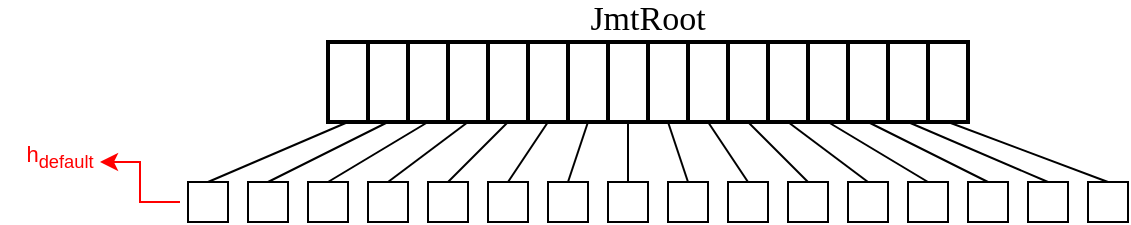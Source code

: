 <mxfile version="28.0.5">
  <diagram name="Pagina-1" id="AjR6Tb-IoWu9hcl_Ucn6">
    <mxGraphModel dx="906" dy="458" grid="1" gridSize="10" guides="1" tooltips="1" connect="1" arrows="1" fold="1" page="1" pageScale="1" pageWidth="2339" pageHeight="3300" math="0" shadow="0">
      <root>
        <mxCell id="0" />
        <mxCell id="1" parent="0" />
        <mxCell id="cwaugbciKwd2bRIjYYjd-20" value="" style="group;strokeWidth=2;" parent="1" vertex="1" connectable="0">
          <mxGeometry x="280" y="50" width="320" height="40" as="geometry" />
        </mxCell>
        <mxCell id="cwaugbciKwd2bRIjYYjd-1" value="" style="rounded=0;whiteSpace=wrap;html=1;strokeWidth=2;" parent="cwaugbciKwd2bRIjYYjd-20" vertex="1">
          <mxGeometry width="20" height="40" as="geometry" />
        </mxCell>
        <mxCell id="cwaugbciKwd2bRIjYYjd-5" value="" style="rounded=0;whiteSpace=wrap;html=1;strokeWidth=2;" parent="cwaugbciKwd2bRIjYYjd-20" vertex="1">
          <mxGeometry x="20" width="20" height="40" as="geometry" />
        </mxCell>
        <mxCell id="cwaugbciKwd2bRIjYYjd-6" value="" style="rounded=0;whiteSpace=wrap;html=1;strokeWidth=2;" parent="cwaugbciKwd2bRIjYYjd-20" vertex="1">
          <mxGeometry x="40" width="20" height="40" as="geometry" />
        </mxCell>
        <mxCell id="cwaugbciKwd2bRIjYYjd-7" value="" style="rounded=0;whiteSpace=wrap;html=1;strokeWidth=2;" parent="cwaugbciKwd2bRIjYYjd-20" vertex="1">
          <mxGeometry x="60" width="20" height="40" as="geometry" />
        </mxCell>
        <mxCell id="cwaugbciKwd2bRIjYYjd-8" value="" style="rounded=0;whiteSpace=wrap;html=1;strokeWidth=2;" parent="cwaugbciKwd2bRIjYYjd-20" vertex="1">
          <mxGeometry x="80" width="20" height="40" as="geometry" />
        </mxCell>
        <mxCell id="cwaugbciKwd2bRIjYYjd-9" value="" style="rounded=0;whiteSpace=wrap;html=1;strokeWidth=2;" parent="cwaugbciKwd2bRIjYYjd-20" vertex="1">
          <mxGeometry x="100" width="20" height="40" as="geometry" />
        </mxCell>
        <mxCell id="cwaugbciKwd2bRIjYYjd-10" value="" style="rounded=0;whiteSpace=wrap;html=1;strokeWidth=2;" parent="cwaugbciKwd2bRIjYYjd-20" vertex="1">
          <mxGeometry x="120" width="20" height="40" as="geometry" />
        </mxCell>
        <mxCell id="cwaugbciKwd2bRIjYYjd-11" value="" style="rounded=0;whiteSpace=wrap;html=1;strokeWidth=2;" parent="cwaugbciKwd2bRIjYYjd-20" vertex="1">
          <mxGeometry x="140" width="20" height="40" as="geometry" />
        </mxCell>
        <mxCell id="cwaugbciKwd2bRIjYYjd-12" value="" style="rounded=0;whiteSpace=wrap;html=1;strokeWidth=2;" parent="cwaugbciKwd2bRIjYYjd-20" vertex="1">
          <mxGeometry x="160" width="20" height="40" as="geometry" />
        </mxCell>
        <mxCell id="cwaugbciKwd2bRIjYYjd-13" value="" style="rounded=0;whiteSpace=wrap;html=1;strokeWidth=2;" parent="cwaugbciKwd2bRIjYYjd-20" vertex="1">
          <mxGeometry x="180" width="20" height="40" as="geometry" />
        </mxCell>
        <mxCell id="cwaugbciKwd2bRIjYYjd-14" value="" style="rounded=0;whiteSpace=wrap;html=1;strokeWidth=2;" parent="cwaugbciKwd2bRIjYYjd-20" vertex="1">
          <mxGeometry x="200" width="20" height="40" as="geometry" />
        </mxCell>
        <mxCell id="cwaugbciKwd2bRIjYYjd-15" value="" style="rounded=0;whiteSpace=wrap;html=1;strokeWidth=2;" parent="cwaugbciKwd2bRIjYYjd-20" vertex="1">
          <mxGeometry x="220" width="20" height="40" as="geometry" />
        </mxCell>
        <mxCell id="cwaugbciKwd2bRIjYYjd-16" value="" style="rounded=0;whiteSpace=wrap;html=1;strokeWidth=2;" parent="cwaugbciKwd2bRIjYYjd-20" vertex="1">
          <mxGeometry x="240" width="20" height="40" as="geometry" />
        </mxCell>
        <mxCell id="cwaugbciKwd2bRIjYYjd-17" value="" style="rounded=0;whiteSpace=wrap;html=1;strokeWidth=2;" parent="cwaugbciKwd2bRIjYYjd-20" vertex="1">
          <mxGeometry x="260" width="20" height="40" as="geometry" />
        </mxCell>
        <mxCell id="cwaugbciKwd2bRIjYYjd-18" value="" style="rounded=0;whiteSpace=wrap;html=1;strokeWidth=2;" parent="cwaugbciKwd2bRIjYYjd-20" vertex="1">
          <mxGeometry x="280" width="20" height="40" as="geometry" />
        </mxCell>
        <mxCell id="cwaugbciKwd2bRIjYYjd-19" value="" style="rounded=0;whiteSpace=wrap;html=1;strokeWidth=2;" parent="cwaugbciKwd2bRIjYYjd-20" vertex="1">
          <mxGeometry x="300" width="20" height="40" as="geometry" />
        </mxCell>
        <mxCell id="cwaugbciKwd2bRIjYYjd-21" value="JmtRoot" style="text;html=1;align=center;verticalAlign=middle;whiteSpace=wrap;rounded=0;fontFamily=Times New Roman;fontSize=17;" parent="1" vertex="1">
          <mxGeometry x="410" y="29" width="60" height="20" as="geometry" />
        </mxCell>
        <mxCell id="3CA-7fgf6rY5qHI0OHNV-2" value="" style="endArrow=none;html=1;rounded=0;exitX=0.5;exitY=0;exitDx=0;exitDy=0;entryX=0.5;entryY=1;entryDx=0;entryDy=0;" edge="1" parent="1" source="3CA-7fgf6rY5qHI0OHNV-3" target="cwaugbciKwd2bRIjYYjd-1">
          <mxGeometry width="50" height="50" relative="1" as="geometry">
            <mxPoint x="230" y="120" as="sourcePoint" />
            <mxPoint x="300" y="100" as="targetPoint" />
          </mxGeometry>
        </mxCell>
        <mxCell id="3CA-7fgf6rY5qHI0OHNV-3" value="" style="rounded=0;whiteSpace=wrap;html=1;" vertex="1" parent="1">
          <mxGeometry x="210" y="120" width="20" height="20" as="geometry" />
        </mxCell>
        <mxCell id="3CA-7fgf6rY5qHI0OHNV-5" value="" style="rounded=0;whiteSpace=wrap;html=1;" vertex="1" parent="1">
          <mxGeometry x="240" y="120" width="20" height="20" as="geometry" />
        </mxCell>
        <mxCell id="3CA-7fgf6rY5qHI0OHNV-6" value="" style="endArrow=none;html=1;rounded=0;entryX=0.5;entryY=1;entryDx=0;entryDy=0;exitX=0.5;exitY=0;exitDx=0;exitDy=0;" edge="1" parent="1" source="3CA-7fgf6rY5qHI0OHNV-5" target="cwaugbciKwd2bRIjYYjd-5">
          <mxGeometry width="50" height="50" relative="1" as="geometry">
            <mxPoint x="380" y="220" as="sourcePoint" />
            <mxPoint x="430" y="170" as="targetPoint" />
          </mxGeometry>
        </mxCell>
        <mxCell id="3CA-7fgf6rY5qHI0OHNV-7" value="" style="rounded=0;whiteSpace=wrap;html=1;" vertex="1" parent="1">
          <mxGeometry x="270" y="120" width="20" height="20" as="geometry" />
        </mxCell>
        <mxCell id="3CA-7fgf6rY5qHI0OHNV-8" value="" style="endArrow=none;html=1;rounded=0;entryX=0.5;entryY=1;entryDx=0;entryDy=0;exitX=0.5;exitY=0;exitDx=0;exitDy=0;" edge="1" parent="1" source="3CA-7fgf6rY5qHI0OHNV-7" target="cwaugbciKwd2bRIjYYjd-6">
          <mxGeometry width="50" height="50" relative="1" as="geometry">
            <mxPoint x="380" y="220" as="sourcePoint" />
            <mxPoint x="430" y="170" as="targetPoint" />
          </mxGeometry>
        </mxCell>
        <mxCell id="3CA-7fgf6rY5qHI0OHNV-9" value="" style="rounded=0;whiteSpace=wrap;html=1;" vertex="1" parent="1">
          <mxGeometry x="300" y="120" width="20" height="20" as="geometry" />
        </mxCell>
        <mxCell id="3CA-7fgf6rY5qHI0OHNV-10" value="" style="endArrow=none;html=1;rounded=0;entryX=0.5;entryY=1;entryDx=0;entryDy=0;exitX=0.5;exitY=0;exitDx=0;exitDy=0;" edge="1" parent="1" source="3CA-7fgf6rY5qHI0OHNV-9" target="cwaugbciKwd2bRIjYYjd-7">
          <mxGeometry width="50" height="50" relative="1" as="geometry">
            <mxPoint x="380" y="220" as="sourcePoint" />
            <mxPoint x="430" y="170" as="targetPoint" />
          </mxGeometry>
        </mxCell>
        <mxCell id="3CA-7fgf6rY5qHI0OHNV-11" value="" style="rounded=0;whiteSpace=wrap;html=1;" vertex="1" parent="1">
          <mxGeometry x="330" y="120" width="20" height="20" as="geometry" />
        </mxCell>
        <mxCell id="3CA-7fgf6rY5qHI0OHNV-12" value="" style="endArrow=none;html=1;rounded=0;entryX=0.5;entryY=1;entryDx=0;entryDy=0;exitX=0.5;exitY=0;exitDx=0;exitDy=0;" edge="1" parent="1" source="3CA-7fgf6rY5qHI0OHNV-11" target="cwaugbciKwd2bRIjYYjd-8">
          <mxGeometry width="50" height="50" relative="1" as="geometry">
            <mxPoint x="380" y="220" as="sourcePoint" />
            <mxPoint x="430" y="170" as="targetPoint" />
          </mxGeometry>
        </mxCell>
        <mxCell id="3CA-7fgf6rY5qHI0OHNV-13" value="" style="rounded=0;whiteSpace=wrap;html=1;" vertex="1" parent="1">
          <mxGeometry x="360" y="120" width="20" height="20" as="geometry" />
        </mxCell>
        <mxCell id="3CA-7fgf6rY5qHI0OHNV-14" value="" style="endArrow=none;html=1;rounded=0;entryX=0.5;entryY=1;entryDx=0;entryDy=0;exitX=0.5;exitY=0;exitDx=0;exitDy=0;" edge="1" parent="1" source="3CA-7fgf6rY5qHI0OHNV-13" target="cwaugbciKwd2bRIjYYjd-9">
          <mxGeometry width="50" height="50" relative="1" as="geometry">
            <mxPoint x="380" y="220" as="sourcePoint" />
            <mxPoint x="430" y="170" as="targetPoint" />
          </mxGeometry>
        </mxCell>
        <mxCell id="3CA-7fgf6rY5qHI0OHNV-15" value="" style="rounded=0;whiteSpace=wrap;html=1;" vertex="1" parent="1">
          <mxGeometry x="390" y="120" width="20" height="20" as="geometry" />
        </mxCell>
        <mxCell id="3CA-7fgf6rY5qHI0OHNV-16" value="" style="endArrow=none;html=1;rounded=0;entryX=0.5;entryY=1;entryDx=0;entryDy=0;exitX=0.5;exitY=0;exitDx=0;exitDy=0;" edge="1" parent="1" source="3CA-7fgf6rY5qHI0OHNV-15" target="cwaugbciKwd2bRIjYYjd-10">
          <mxGeometry width="50" height="50" relative="1" as="geometry">
            <mxPoint x="380" y="220" as="sourcePoint" />
            <mxPoint x="430" y="170" as="targetPoint" />
          </mxGeometry>
        </mxCell>
        <mxCell id="3CA-7fgf6rY5qHI0OHNV-17" value="" style="rounded=0;whiteSpace=wrap;html=1;" vertex="1" parent="1">
          <mxGeometry x="420" y="120" width="20" height="20" as="geometry" />
        </mxCell>
        <mxCell id="3CA-7fgf6rY5qHI0OHNV-18" value="" style="endArrow=none;html=1;rounded=0;entryX=0.5;entryY=1;entryDx=0;entryDy=0;exitX=0.5;exitY=0;exitDx=0;exitDy=0;" edge="1" parent="1" source="3CA-7fgf6rY5qHI0OHNV-17" target="cwaugbciKwd2bRIjYYjd-11">
          <mxGeometry width="50" height="50" relative="1" as="geometry">
            <mxPoint x="380" y="220" as="sourcePoint" />
            <mxPoint x="430" y="170" as="targetPoint" />
          </mxGeometry>
        </mxCell>
        <mxCell id="3CA-7fgf6rY5qHI0OHNV-19" value="" style="rounded=0;whiteSpace=wrap;html=1;" vertex="1" parent="1">
          <mxGeometry x="450" y="120" width="20" height="20" as="geometry" />
        </mxCell>
        <mxCell id="3CA-7fgf6rY5qHI0OHNV-20" value="" style="endArrow=none;html=1;rounded=0;entryX=0.5;entryY=1;entryDx=0;entryDy=0;exitX=0.5;exitY=0;exitDx=0;exitDy=0;" edge="1" parent="1" source="3CA-7fgf6rY5qHI0OHNV-19" target="cwaugbciKwd2bRIjYYjd-12">
          <mxGeometry width="50" height="50" relative="1" as="geometry">
            <mxPoint x="380" y="220" as="sourcePoint" />
            <mxPoint x="430" y="170" as="targetPoint" />
          </mxGeometry>
        </mxCell>
        <mxCell id="3CA-7fgf6rY5qHI0OHNV-21" value="" style="rounded=0;whiteSpace=wrap;html=1;" vertex="1" parent="1">
          <mxGeometry x="480" y="120" width="20" height="20" as="geometry" />
        </mxCell>
        <mxCell id="3CA-7fgf6rY5qHI0OHNV-22" value="" style="endArrow=none;html=1;rounded=0;entryX=0.5;entryY=1;entryDx=0;entryDy=0;exitX=0.5;exitY=0;exitDx=0;exitDy=0;" edge="1" parent="1" source="3CA-7fgf6rY5qHI0OHNV-21" target="cwaugbciKwd2bRIjYYjd-13">
          <mxGeometry width="50" height="50" relative="1" as="geometry">
            <mxPoint x="380" y="220" as="sourcePoint" />
            <mxPoint x="430" y="170" as="targetPoint" />
          </mxGeometry>
        </mxCell>
        <mxCell id="3CA-7fgf6rY5qHI0OHNV-23" value="" style="rounded=0;whiteSpace=wrap;html=1;" vertex="1" parent="1">
          <mxGeometry x="510" y="120" width="20" height="20" as="geometry" />
        </mxCell>
        <mxCell id="3CA-7fgf6rY5qHI0OHNV-24" value="" style="rounded=0;whiteSpace=wrap;html=1;" vertex="1" parent="1">
          <mxGeometry x="540" y="120" width="20" height="20" as="geometry" />
        </mxCell>
        <mxCell id="3CA-7fgf6rY5qHI0OHNV-25" value="" style="rounded=0;whiteSpace=wrap;html=1;" vertex="1" parent="1">
          <mxGeometry x="570" y="120" width="20" height="20" as="geometry" />
        </mxCell>
        <mxCell id="3CA-7fgf6rY5qHI0OHNV-26" value="" style="endArrow=none;html=1;rounded=0;entryX=0.5;entryY=1;entryDx=0;entryDy=0;exitX=0.5;exitY=0;exitDx=0;exitDy=0;" edge="1" parent="1" source="3CA-7fgf6rY5qHI0OHNV-23" target="cwaugbciKwd2bRIjYYjd-14">
          <mxGeometry width="50" height="50" relative="1" as="geometry">
            <mxPoint x="380" y="220" as="sourcePoint" />
            <mxPoint x="430" y="170" as="targetPoint" />
          </mxGeometry>
        </mxCell>
        <mxCell id="3CA-7fgf6rY5qHI0OHNV-27" value="" style="rounded=0;whiteSpace=wrap;html=1;" vertex="1" parent="1">
          <mxGeometry x="600" y="120" width="20" height="20" as="geometry" />
        </mxCell>
        <mxCell id="3CA-7fgf6rY5qHI0OHNV-28" value="" style="endArrow=none;html=1;rounded=0;entryX=0.5;entryY=1;entryDx=0;entryDy=0;exitX=0.5;exitY=0;exitDx=0;exitDy=0;" edge="1" parent="1" source="3CA-7fgf6rY5qHI0OHNV-24" target="cwaugbciKwd2bRIjYYjd-15">
          <mxGeometry width="50" height="50" relative="1" as="geometry">
            <mxPoint x="380" y="220" as="sourcePoint" />
            <mxPoint x="430" y="170" as="targetPoint" />
          </mxGeometry>
        </mxCell>
        <mxCell id="3CA-7fgf6rY5qHI0OHNV-29" value="" style="endArrow=none;html=1;rounded=0;entryX=0.5;entryY=1;entryDx=0;entryDy=0;exitX=0.5;exitY=0;exitDx=0;exitDy=0;" edge="1" parent="1" source="3CA-7fgf6rY5qHI0OHNV-25" target="cwaugbciKwd2bRIjYYjd-16">
          <mxGeometry width="50" height="50" relative="1" as="geometry">
            <mxPoint x="380" y="220" as="sourcePoint" />
            <mxPoint x="430" y="170" as="targetPoint" />
          </mxGeometry>
        </mxCell>
        <mxCell id="3CA-7fgf6rY5qHI0OHNV-30" value="" style="endArrow=none;html=1;rounded=0;entryX=0.5;entryY=1;entryDx=0;entryDy=0;exitX=0.5;exitY=0;exitDx=0;exitDy=0;" edge="1" parent="1" source="3CA-7fgf6rY5qHI0OHNV-27" target="cwaugbciKwd2bRIjYYjd-17">
          <mxGeometry width="50" height="50" relative="1" as="geometry">
            <mxPoint x="380" y="220" as="sourcePoint" />
            <mxPoint x="430" y="170" as="targetPoint" />
          </mxGeometry>
        </mxCell>
        <mxCell id="3CA-7fgf6rY5qHI0OHNV-31" value="" style="rounded=0;whiteSpace=wrap;html=1;" vertex="1" parent="1">
          <mxGeometry x="660" y="120" width="20" height="20" as="geometry" />
        </mxCell>
        <mxCell id="3CA-7fgf6rY5qHI0OHNV-32" value="" style="rounded=0;whiteSpace=wrap;html=1;" vertex="1" parent="1">
          <mxGeometry x="630" y="120" width="20" height="20" as="geometry" />
        </mxCell>
        <mxCell id="3CA-7fgf6rY5qHI0OHNV-33" value="" style="endArrow=none;html=1;rounded=0;entryX=0.5;entryY=1;entryDx=0;entryDy=0;exitX=0.5;exitY=0;exitDx=0;exitDy=0;" edge="1" parent="1" source="3CA-7fgf6rY5qHI0OHNV-32" target="cwaugbciKwd2bRIjYYjd-18">
          <mxGeometry width="50" height="50" relative="1" as="geometry">
            <mxPoint x="470" y="220" as="sourcePoint" />
            <mxPoint x="520" y="170" as="targetPoint" />
          </mxGeometry>
        </mxCell>
        <mxCell id="3CA-7fgf6rY5qHI0OHNV-34" value="" style="endArrow=none;html=1;rounded=0;entryX=0.5;entryY=1;entryDx=0;entryDy=0;exitX=0.5;exitY=0;exitDx=0;exitDy=0;" edge="1" parent="1" source="3CA-7fgf6rY5qHI0OHNV-31" target="cwaugbciKwd2bRIjYYjd-19">
          <mxGeometry width="50" height="50" relative="1" as="geometry">
            <mxPoint x="470" y="220" as="sourcePoint" />
            <mxPoint x="520" y="170" as="targetPoint" />
          </mxGeometry>
        </mxCell>
        <mxCell id="3CA-7fgf6rY5qHI0OHNV-35" value="" style="endArrow=classic;html=1;rounded=0;exitX=0;exitY=0.5;exitDx=0;exitDy=0;fontColor=#FF0000;labelBackgroundColor=#FF0000;fillColor=#f8cecc;strokeColor=#FF0000;" edge="1" parent="1">
          <mxGeometry width="50" height="50" relative="1" as="geometry">
            <mxPoint x="206" y="130.0" as="sourcePoint" />
            <mxPoint x="166" y="110" as="targetPoint" />
            <Array as="points">
              <mxPoint x="186" y="130" />
              <mxPoint x="186" y="110" />
            </Array>
          </mxGeometry>
        </mxCell>
        <mxCell id="3CA-7fgf6rY5qHI0OHNV-36" value="&lt;font style=&quot;color: rgb(255, 0, 0);&quot;&gt;h&lt;sub&gt;default&lt;/sub&gt;&lt;/font&gt;" style="text;html=1;align=center;verticalAlign=middle;whiteSpace=wrap;rounded=0;fontSize=11;" vertex="1" parent="1">
          <mxGeometry x="116" y="93" width="60" height="30" as="geometry" />
        </mxCell>
      </root>
    </mxGraphModel>
  </diagram>
</mxfile>
